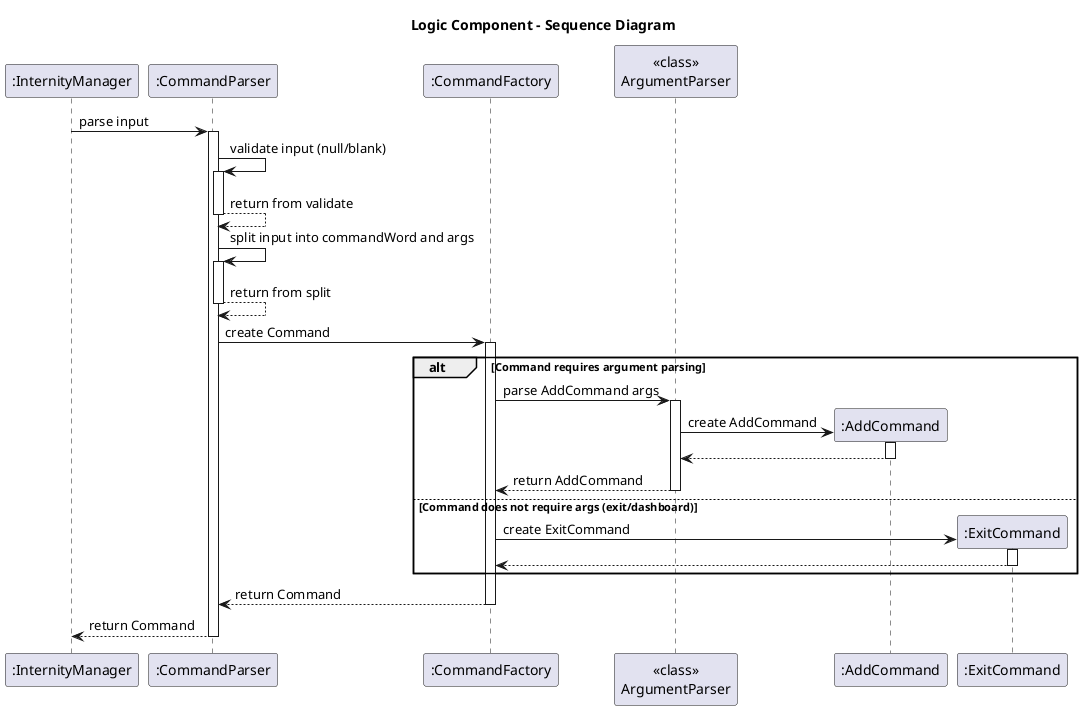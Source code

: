 @startuml
title Logic Component - Sequence Diagram

participant ":InternityManager" as IM
participant ":CommandParser" as CP
participant ":CommandFactory" as CF
participant "<<class>>\nArgumentParser" as AP
participant ":AddCommand" as AddC
participant ":ExitCommand" as ExitC

IM -> CP: parse input
activate CP

' --- validate input ---
CP -> CP: validate input (null/blank)
activate CP
CP --> CP: return from validate
deactivate CP

' --- split input ---
CP -> CP: split input into commandWord and args
activate CP
CP --> CP: return from split
deactivate CP

' --- create command via factory ---
CP -> CF: create Command
activate CF

alt Command requires argument parsing
    CF -> AP: parse AddCommand args
    activate AP
    AP -> AddC**: create AddCommand
    activate AddC
    return
    deactivate AddC
    AP --> CF: return AddCommand
    deactivate AP
else Command does not require args (exit/dashboard)
    CF -> ExitC**: create ExitCommand
    activate ExitC
    return
    deactivate ExitC
end

CF --> CP: return Command
deactivate CF

CP --> IM: return Command
deactivate CP

@enduml
